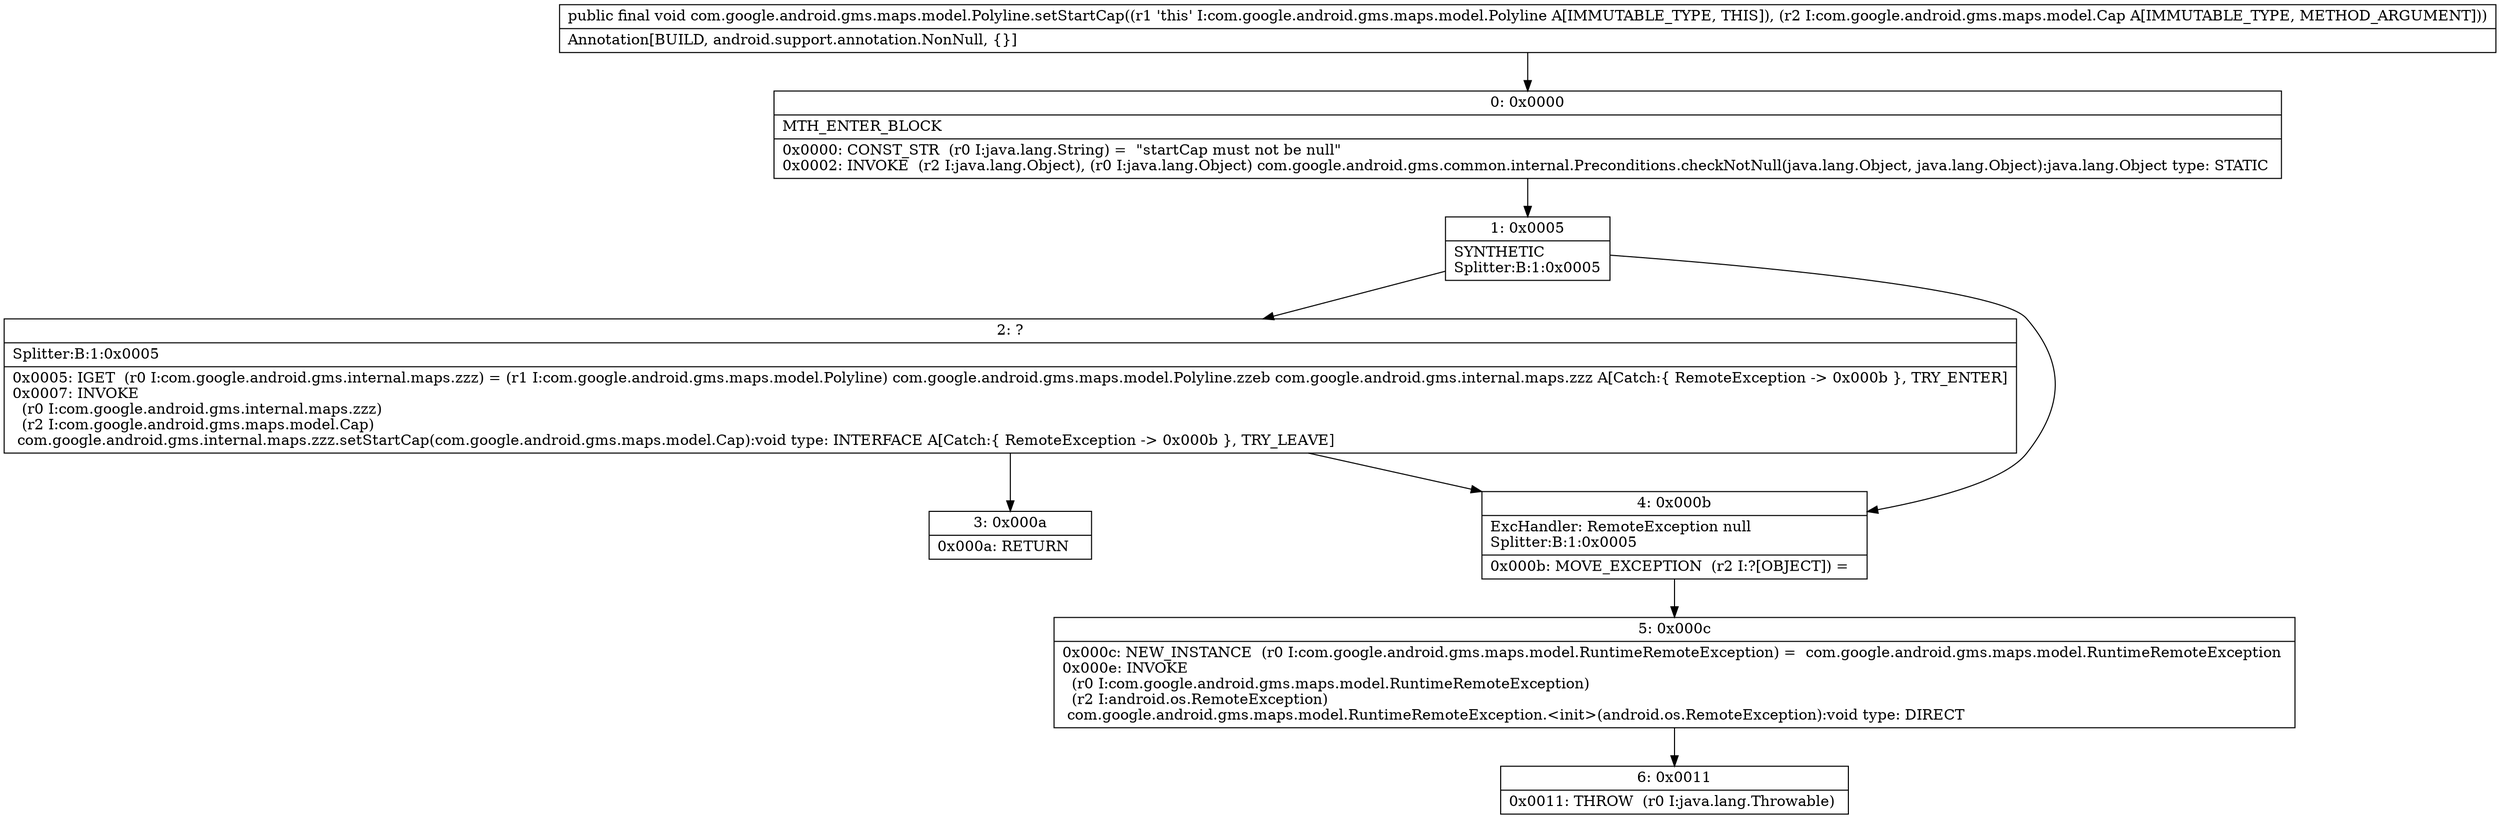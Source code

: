 digraph "CFG forcom.google.android.gms.maps.model.Polyline.setStartCap(Lcom\/google\/android\/gms\/maps\/model\/Cap;)V" {
Node_0 [shape=record,label="{0\:\ 0x0000|MTH_ENTER_BLOCK\l|0x0000: CONST_STR  (r0 I:java.lang.String) =  \"startCap must not be null\" \l0x0002: INVOKE  (r2 I:java.lang.Object), (r0 I:java.lang.Object) com.google.android.gms.common.internal.Preconditions.checkNotNull(java.lang.Object, java.lang.Object):java.lang.Object type: STATIC \l}"];
Node_1 [shape=record,label="{1\:\ 0x0005|SYNTHETIC\lSplitter:B:1:0x0005\l}"];
Node_2 [shape=record,label="{2\:\ ?|Splitter:B:1:0x0005\l|0x0005: IGET  (r0 I:com.google.android.gms.internal.maps.zzz) = (r1 I:com.google.android.gms.maps.model.Polyline) com.google.android.gms.maps.model.Polyline.zzeb com.google.android.gms.internal.maps.zzz A[Catch:\{ RemoteException \-\> 0x000b \}, TRY_ENTER]\l0x0007: INVOKE  \l  (r0 I:com.google.android.gms.internal.maps.zzz)\l  (r2 I:com.google.android.gms.maps.model.Cap)\l com.google.android.gms.internal.maps.zzz.setStartCap(com.google.android.gms.maps.model.Cap):void type: INTERFACE A[Catch:\{ RemoteException \-\> 0x000b \}, TRY_LEAVE]\l}"];
Node_3 [shape=record,label="{3\:\ 0x000a|0x000a: RETURN   \l}"];
Node_4 [shape=record,label="{4\:\ 0x000b|ExcHandler: RemoteException null\lSplitter:B:1:0x0005\l|0x000b: MOVE_EXCEPTION  (r2 I:?[OBJECT]) =  \l}"];
Node_5 [shape=record,label="{5\:\ 0x000c|0x000c: NEW_INSTANCE  (r0 I:com.google.android.gms.maps.model.RuntimeRemoteException) =  com.google.android.gms.maps.model.RuntimeRemoteException \l0x000e: INVOKE  \l  (r0 I:com.google.android.gms.maps.model.RuntimeRemoteException)\l  (r2 I:android.os.RemoteException)\l com.google.android.gms.maps.model.RuntimeRemoteException.\<init\>(android.os.RemoteException):void type: DIRECT \l}"];
Node_6 [shape=record,label="{6\:\ 0x0011|0x0011: THROW  (r0 I:java.lang.Throwable) \l}"];
MethodNode[shape=record,label="{public final void com.google.android.gms.maps.model.Polyline.setStartCap((r1 'this' I:com.google.android.gms.maps.model.Polyline A[IMMUTABLE_TYPE, THIS]), (r2 I:com.google.android.gms.maps.model.Cap A[IMMUTABLE_TYPE, METHOD_ARGUMENT]))  | Annotation[BUILD, android.support.annotation.NonNull, \{\}]\l}"];
MethodNode -> Node_0;
Node_0 -> Node_1;
Node_1 -> Node_2;
Node_1 -> Node_4;
Node_2 -> Node_3;
Node_2 -> Node_4;
Node_4 -> Node_5;
Node_5 -> Node_6;
}

